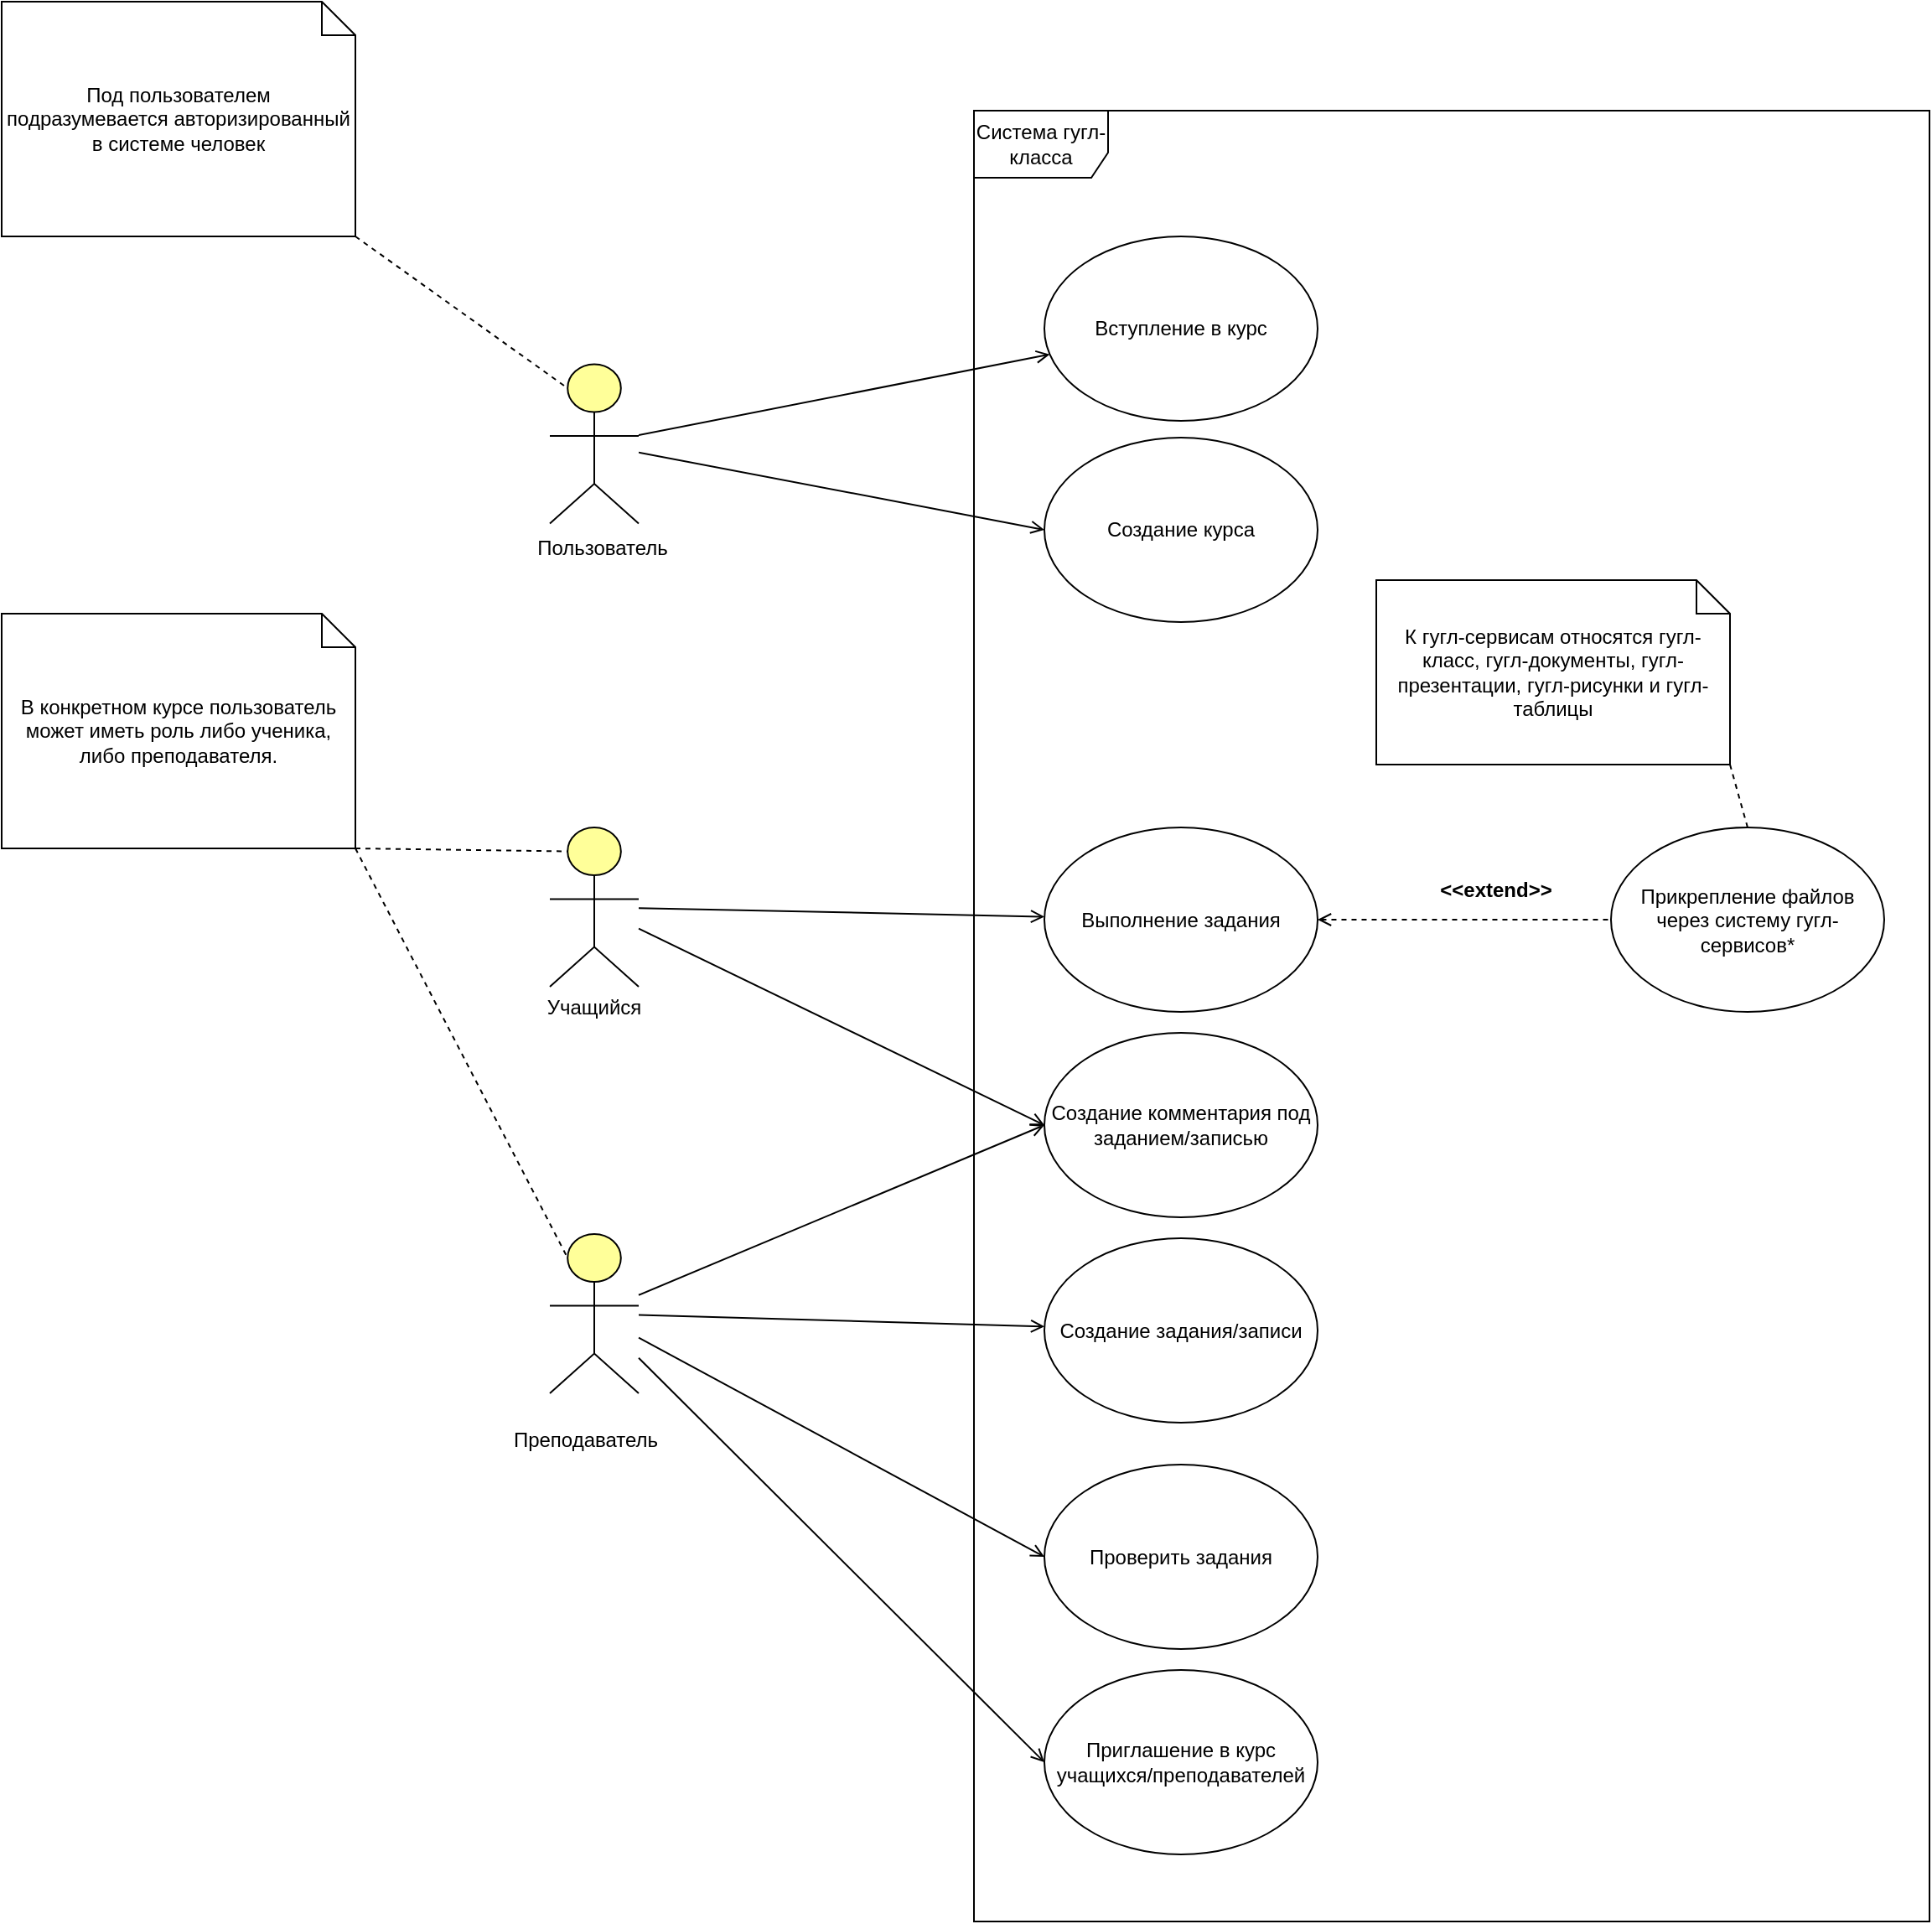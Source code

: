 <mxfile version="16.6.1" type="github">
  <diagram id="6I0OCvxSQrVGMHxT2VVA" name="Page-1">
    <mxGraphModel dx="1778" dy="953" grid="1" gridSize="10" guides="1" tooltips="1" connect="1" arrows="1" fold="1" page="1" pageScale="1" pageWidth="850" pageHeight="1100" math="0" shadow="0">
      <root>
        <mxCell id="0" />
        <mxCell id="1" parent="0" />
        <mxCell id="7DteyYkTqQjOKqWt-mtX-26" style="edgeStyle=none;rounded=0;orthogonalLoop=1;jettySize=auto;html=1;endArrow=open;endFill=0;" edge="1" parent="1" source="dKdSaXE48SgPbhcamS2K-62" target="7DteyYkTqQjOKqWt-mtX-25">
          <mxGeometry relative="1" as="geometry" />
        </mxCell>
        <mxCell id="7DteyYkTqQjOKqWt-mtX-49" style="edgeStyle=none;rounded=0;orthogonalLoop=1;jettySize=auto;html=1;entryX=0;entryY=0.5;entryDx=0;entryDy=0;startArrow=none;startFill=0;endArrow=open;endFill=0;" edge="1" parent="1" source="dKdSaXE48SgPbhcamS2K-62" target="7DteyYkTqQjOKqWt-mtX-48">
          <mxGeometry relative="1" as="geometry" />
        </mxCell>
        <mxCell id="dKdSaXE48SgPbhcamS2K-62" value="" style="html=1;whiteSpace=wrap;fillColor=#ffff99;shape=mxgraph.archimate3.actor;fontSize=14;" parent="1" vertex="1">
          <mxGeometry x="357" y="627.5" width="53" height="95" as="geometry" />
        </mxCell>
        <mxCell id="nFSfXr_spUlLdjYI6TtO-1" value="Вступление в курс" style="ellipse;whiteSpace=wrap;html=1;" parent="1" vertex="1">
          <mxGeometry x="652" y="275" width="163" height="110" as="geometry" />
        </mxCell>
        <mxCell id="7DteyYkTqQjOKqWt-mtX-2" value="Учащийся" style="text;html=1;strokeColor=none;fillColor=none;align=center;verticalAlign=middle;whiteSpace=wrap;rounded=0;" vertex="1" parent="1">
          <mxGeometry x="352" y="720" width="63" height="30" as="geometry" />
        </mxCell>
        <mxCell id="7DteyYkTqQjOKqWt-mtX-30" style="edgeStyle=none;rounded=0;orthogonalLoop=1;jettySize=auto;html=1;endArrow=open;endFill=0;" edge="1" parent="1" source="7DteyYkTqQjOKqWt-mtX-3" target="7DteyYkTqQjOKqWt-mtX-27">
          <mxGeometry relative="1" as="geometry" />
        </mxCell>
        <mxCell id="7DteyYkTqQjOKqWt-mtX-37" style="edgeStyle=none;rounded=0;orthogonalLoop=1;jettySize=auto;html=1;entryX=0;entryY=0.5;entryDx=0;entryDy=0;startArrow=none;startFill=0;endArrow=open;endFill=0;" edge="1" parent="1" source="7DteyYkTqQjOKqWt-mtX-3" target="7DteyYkTqQjOKqWt-mtX-36">
          <mxGeometry relative="1" as="geometry" />
        </mxCell>
        <mxCell id="7DteyYkTqQjOKqWt-mtX-46" style="edgeStyle=none;rounded=0;orthogonalLoop=1;jettySize=auto;html=1;entryX=0;entryY=0.5;entryDx=0;entryDy=0;startArrow=none;startFill=0;endArrow=open;endFill=0;" edge="1" parent="1" source="7DteyYkTqQjOKqWt-mtX-3" target="7DteyYkTqQjOKqWt-mtX-45">
          <mxGeometry relative="1" as="geometry" />
        </mxCell>
        <mxCell id="7DteyYkTqQjOKqWt-mtX-52" style="edgeStyle=none;rounded=0;orthogonalLoop=1;jettySize=auto;html=1;entryX=0;entryY=0.5;entryDx=0;entryDy=0;startArrow=none;startFill=0;endArrow=open;endFill=0;" edge="1" parent="1" source="7DteyYkTqQjOKqWt-mtX-3" target="7DteyYkTqQjOKqWt-mtX-48">
          <mxGeometry relative="1" as="geometry" />
        </mxCell>
        <mxCell id="7DteyYkTqQjOKqWt-mtX-3" value="" style="html=1;whiteSpace=wrap;fillColor=#ffff99;shape=mxgraph.archimate3.actor;fontSize=14;" vertex="1" parent="1">
          <mxGeometry x="357" y="870" width="53" height="95" as="geometry" />
        </mxCell>
        <mxCell id="7DteyYkTqQjOKqWt-mtX-4" value="Преподаватель" style="text;html=1;strokeColor=none;fillColor=none;align=center;verticalAlign=middle;whiteSpace=wrap;rounded=0;" vertex="1" parent="1">
          <mxGeometry x="347" y="977.5" width="63" height="30" as="geometry" />
        </mxCell>
        <mxCell id="7DteyYkTqQjOKqWt-mtX-5" value="В конкретном курсе пользователь может иметь роль либо ученика, либо преподавателя." style="shape=note;size=20;whiteSpace=wrap;html=1;" vertex="1" parent="1">
          <mxGeometry x="30" y="500" width="211" height="140" as="geometry" />
        </mxCell>
        <mxCell id="7DteyYkTqQjOKqWt-mtX-7" value="" style="endArrow=none;dashed=1;html=1;rounded=0;exitX=1;exitY=1;exitDx=0;exitDy=0;exitPerimeter=0;entryX=0.2;entryY=0.15;entryDx=0;entryDy=0;entryPerimeter=0;" edge="1" parent="1" source="7DteyYkTqQjOKqWt-mtX-5" target="dKdSaXE48SgPbhcamS2K-62">
          <mxGeometry width="50" height="50" relative="1" as="geometry">
            <mxPoint x="528" y="420" as="sourcePoint" />
            <mxPoint x="578" y="370" as="targetPoint" />
          </mxGeometry>
        </mxCell>
        <mxCell id="7DteyYkTqQjOKqWt-mtX-8" value="" style="endArrow=none;dashed=1;html=1;rounded=0;exitX=1;exitY=1;exitDx=0;exitDy=0;exitPerimeter=0;entryX=0.2;entryY=0.15;entryDx=0;entryDy=0;entryPerimeter=0;" edge="1" parent="1" source="7DteyYkTqQjOKqWt-mtX-5" target="7DteyYkTqQjOKqWt-mtX-3">
          <mxGeometry width="50" height="50" relative="1" as="geometry">
            <mxPoint x="528" y="420" as="sourcePoint" />
            <mxPoint x="578" y="370" as="targetPoint" />
          </mxGeometry>
        </mxCell>
        <mxCell id="7DteyYkTqQjOKqWt-mtX-20" style="edgeStyle=none;rounded=0;orthogonalLoop=1;jettySize=auto;html=1;endArrow=open;endFill=0;" edge="1" parent="1" source="7DteyYkTqQjOKqWt-mtX-17" target="nFSfXr_spUlLdjYI6TtO-1">
          <mxGeometry relative="1" as="geometry" />
        </mxCell>
        <mxCell id="7DteyYkTqQjOKqWt-mtX-24" style="edgeStyle=none;rounded=0;orthogonalLoop=1;jettySize=auto;html=1;entryX=0;entryY=0.5;entryDx=0;entryDy=0;endArrow=open;endFill=0;" edge="1" parent="1" source="7DteyYkTqQjOKqWt-mtX-17" target="7DteyYkTqQjOKqWt-mtX-23">
          <mxGeometry relative="1" as="geometry" />
        </mxCell>
        <mxCell id="7DteyYkTqQjOKqWt-mtX-17" value="" style="html=1;whiteSpace=wrap;fillColor=#ffff99;shape=mxgraph.archimate3.actor;fontSize=14;" vertex="1" parent="1">
          <mxGeometry x="357" y="351.25" width="53" height="95" as="geometry" />
        </mxCell>
        <mxCell id="7DteyYkTqQjOKqWt-mtX-18" value="Пользователь" style="text;html=1;strokeColor=none;fillColor=none;align=center;verticalAlign=middle;whiteSpace=wrap;rounded=0;" vertex="1" parent="1">
          <mxGeometry x="357" y="446.25" width="63" height="30" as="geometry" />
        </mxCell>
        <mxCell id="7DteyYkTqQjOKqWt-mtX-23" value="Создание курса" style="ellipse;whiteSpace=wrap;html=1;" vertex="1" parent="1">
          <mxGeometry x="652" y="395" width="163" height="110" as="geometry" />
        </mxCell>
        <mxCell id="7DteyYkTqQjOKqWt-mtX-32" style="edgeStyle=none;rounded=0;orthogonalLoop=1;jettySize=auto;html=1;endArrow=none;endFill=0;startArrow=open;startFill=0;dashed=1;" edge="1" parent="1" source="7DteyYkTqQjOKqWt-mtX-25" target="7DteyYkTqQjOKqWt-mtX-31">
          <mxGeometry relative="1" as="geometry" />
        </mxCell>
        <mxCell id="7DteyYkTqQjOKqWt-mtX-25" value="Выполнение задания" style="ellipse;whiteSpace=wrap;html=1;" vertex="1" parent="1">
          <mxGeometry x="652" y="627.5" width="163" height="110" as="geometry" />
        </mxCell>
        <mxCell id="7DteyYkTqQjOKqWt-mtX-27" value="Создание задания/записи" style="ellipse;whiteSpace=wrap;html=1;" vertex="1" parent="1">
          <mxGeometry x="652" y="872.5" width="163" height="110" as="geometry" />
        </mxCell>
        <mxCell id="7DteyYkTqQjOKqWt-mtX-31" value="Прикрепление файлов через систему гугл-сервисов*" style="ellipse;whiteSpace=wrap;html=1;" vertex="1" parent="1">
          <mxGeometry x="990" y="627.5" width="163" height="110" as="geometry" />
        </mxCell>
        <mxCell id="7DteyYkTqQjOKqWt-mtX-33" value="&lt;b&gt;&amp;lt;&amp;lt;extend&amp;gt;&amp;gt;&lt;/b&gt;" style="text;html=1;strokeColor=none;fillColor=none;align=center;verticalAlign=middle;whiteSpace=wrap;rounded=0;" vertex="1" parent="1">
          <mxGeometry x="890" y="650" width="63" height="30" as="geometry" />
        </mxCell>
        <mxCell id="7DteyYkTqQjOKqWt-mtX-36" value="Проверить задания" style="ellipse;whiteSpace=wrap;html=1;" vertex="1" parent="1">
          <mxGeometry x="652" y="1007.5" width="163" height="110" as="geometry" />
        </mxCell>
        <mxCell id="7DteyYkTqQjOKqWt-mtX-38" value="Система гугл-класса" style="shape=umlFrame;whiteSpace=wrap;html=1;width=80;height=40;" vertex="1" parent="1">
          <mxGeometry x="610" y="200" width="570" height="1080" as="geometry" />
        </mxCell>
        <mxCell id="7DteyYkTqQjOKqWt-mtX-39" value="К гугл-сервисам относятся гугл-класс, гугл-документы, гугл-презентации, гугл-рисунки и гугл-таблицы" style="shape=note;size=20;whiteSpace=wrap;html=1;" vertex="1" parent="1">
          <mxGeometry x="850" y="480" width="211" height="110" as="geometry" />
        </mxCell>
        <mxCell id="7DteyYkTqQjOKqWt-mtX-40" value="" style="endArrow=none;dashed=1;html=1;rounded=0;exitX=1;exitY=1;exitDx=0;exitDy=0;exitPerimeter=0;entryX=0.5;entryY=0;entryDx=0;entryDy=0;" edge="1" parent="1" source="7DteyYkTqQjOKqWt-mtX-39" target="7DteyYkTqQjOKqWt-mtX-31">
          <mxGeometry width="50" height="50" relative="1" as="geometry">
            <mxPoint x="880" y="200" as="sourcePoint" />
            <mxPoint x="930" y="150" as="targetPoint" />
          </mxGeometry>
        </mxCell>
        <mxCell id="7DteyYkTqQjOKqWt-mtX-43" value="Под пользователем подразумевается авторизированный в системе человек" style="shape=note;size=20;whiteSpace=wrap;html=1;" vertex="1" parent="1">
          <mxGeometry x="30" y="135" width="211" height="140" as="geometry" />
        </mxCell>
        <mxCell id="7DteyYkTqQjOKqWt-mtX-44" value="" style="endArrow=none;dashed=1;html=1;rounded=0;exitX=1;exitY=1;exitDx=0;exitDy=0;exitPerimeter=0;entryX=0.2;entryY=0.15;entryDx=0;entryDy=0;entryPerimeter=0;" edge="1" parent="1" source="7DteyYkTqQjOKqWt-mtX-43" target="7DteyYkTqQjOKqWt-mtX-17">
          <mxGeometry width="50" height="50" relative="1" as="geometry">
            <mxPoint x="550" y="715" as="sourcePoint" />
            <mxPoint x="600" y="665" as="targetPoint" />
          </mxGeometry>
        </mxCell>
        <mxCell id="7DteyYkTqQjOKqWt-mtX-45" value="Приглашение в курс учащихся/преподавателей" style="ellipse;whiteSpace=wrap;html=1;" vertex="1" parent="1">
          <mxGeometry x="652" y="1130" width="163" height="110" as="geometry" />
        </mxCell>
        <mxCell id="7DteyYkTqQjOKqWt-mtX-48" value="Создание комментария под заданием/записью" style="ellipse;whiteSpace=wrap;html=1;" vertex="1" parent="1">
          <mxGeometry x="652" y="750" width="163" height="110" as="geometry" />
        </mxCell>
      </root>
    </mxGraphModel>
  </diagram>
</mxfile>
